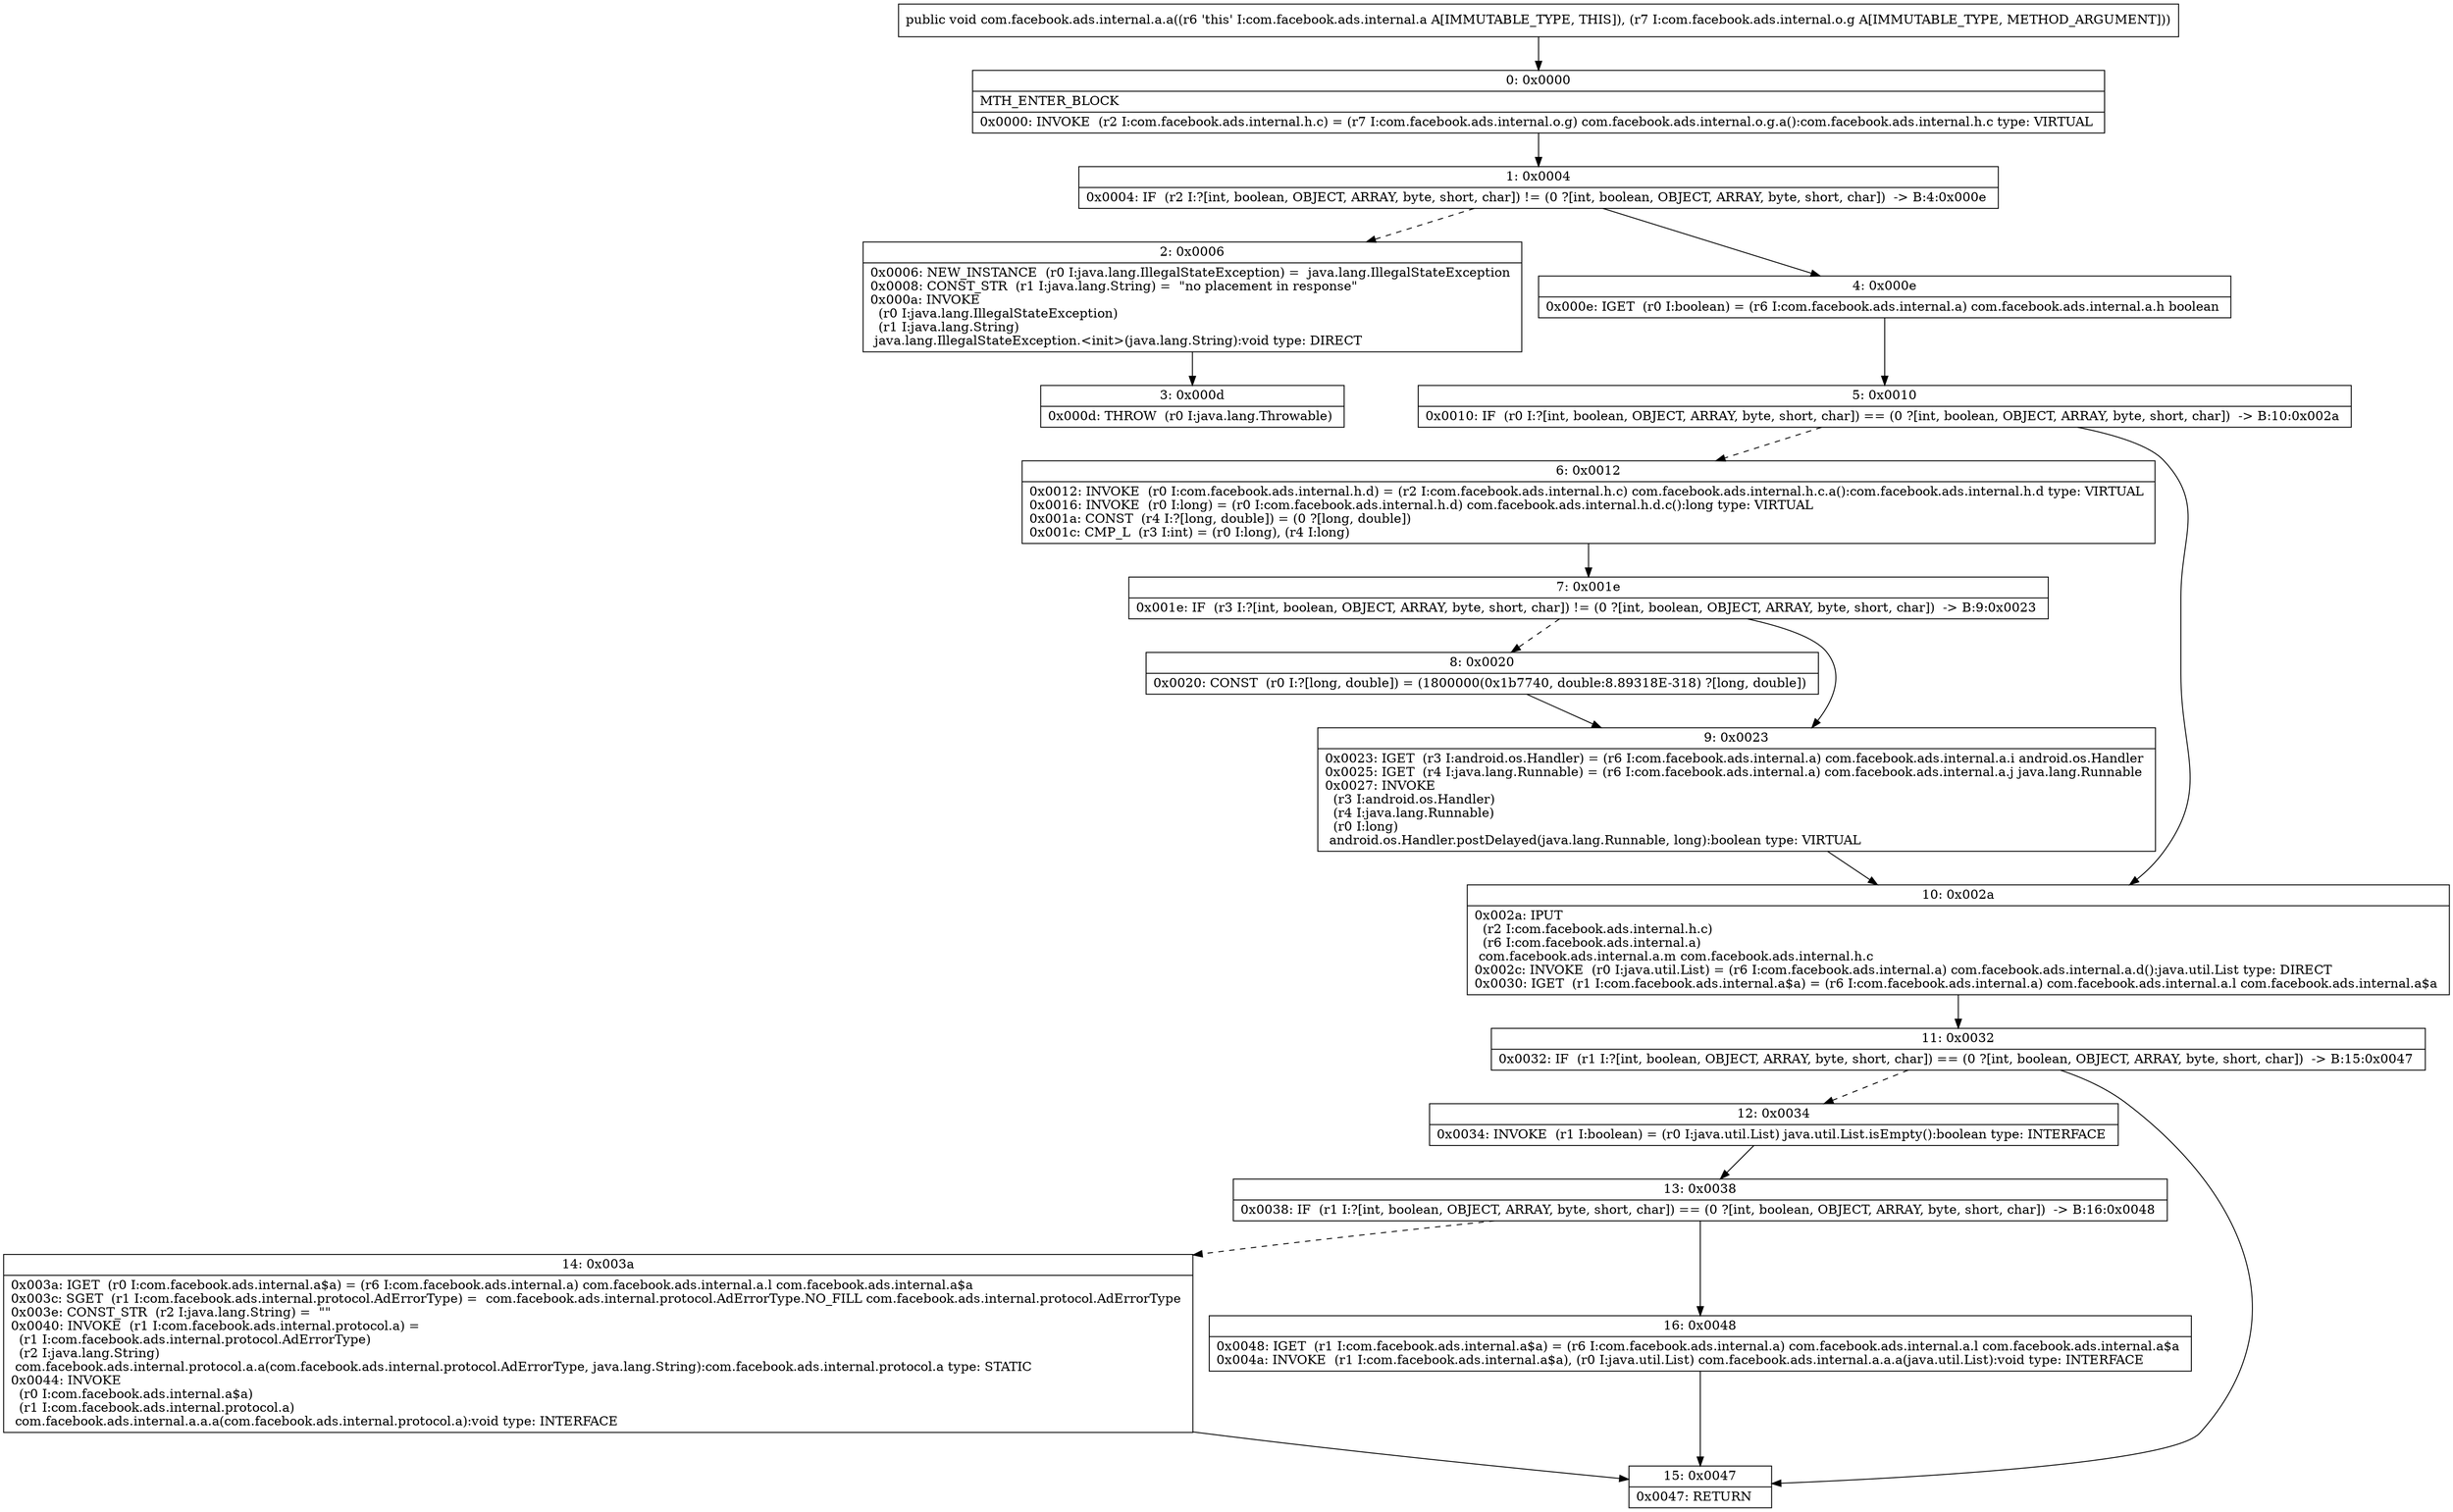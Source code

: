 digraph "CFG forcom.facebook.ads.internal.a.a(Lcom\/facebook\/ads\/internal\/o\/g;)V" {
Node_0 [shape=record,label="{0\:\ 0x0000|MTH_ENTER_BLOCK\l|0x0000: INVOKE  (r2 I:com.facebook.ads.internal.h.c) = (r7 I:com.facebook.ads.internal.o.g) com.facebook.ads.internal.o.g.a():com.facebook.ads.internal.h.c type: VIRTUAL \l}"];
Node_1 [shape=record,label="{1\:\ 0x0004|0x0004: IF  (r2 I:?[int, boolean, OBJECT, ARRAY, byte, short, char]) != (0 ?[int, boolean, OBJECT, ARRAY, byte, short, char])  \-\> B:4:0x000e \l}"];
Node_2 [shape=record,label="{2\:\ 0x0006|0x0006: NEW_INSTANCE  (r0 I:java.lang.IllegalStateException) =  java.lang.IllegalStateException \l0x0008: CONST_STR  (r1 I:java.lang.String) =  \"no placement in response\" \l0x000a: INVOKE  \l  (r0 I:java.lang.IllegalStateException)\l  (r1 I:java.lang.String)\l java.lang.IllegalStateException.\<init\>(java.lang.String):void type: DIRECT \l}"];
Node_3 [shape=record,label="{3\:\ 0x000d|0x000d: THROW  (r0 I:java.lang.Throwable) \l}"];
Node_4 [shape=record,label="{4\:\ 0x000e|0x000e: IGET  (r0 I:boolean) = (r6 I:com.facebook.ads.internal.a) com.facebook.ads.internal.a.h boolean \l}"];
Node_5 [shape=record,label="{5\:\ 0x0010|0x0010: IF  (r0 I:?[int, boolean, OBJECT, ARRAY, byte, short, char]) == (0 ?[int, boolean, OBJECT, ARRAY, byte, short, char])  \-\> B:10:0x002a \l}"];
Node_6 [shape=record,label="{6\:\ 0x0012|0x0012: INVOKE  (r0 I:com.facebook.ads.internal.h.d) = (r2 I:com.facebook.ads.internal.h.c) com.facebook.ads.internal.h.c.a():com.facebook.ads.internal.h.d type: VIRTUAL \l0x0016: INVOKE  (r0 I:long) = (r0 I:com.facebook.ads.internal.h.d) com.facebook.ads.internal.h.d.c():long type: VIRTUAL \l0x001a: CONST  (r4 I:?[long, double]) = (0 ?[long, double]) \l0x001c: CMP_L  (r3 I:int) = (r0 I:long), (r4 I:long) \l}"];
Node_7 [shape=record,label="{7\:\ 0x001e|0x001e: IF  (r3 I:?[int, boolean, OBJECT, ARRAY, byte, short, char]) != (0 ?[int, boolean, OBJECT, ARRAY, byte, short, char])  \-\> B:9:0x0023 \l}"];
Node_8 [shape=record,label="{8\:\ 0x0020|0x0020: CONST  (r0 I:?[long, double]) = (1800000(0x1b7740, double:8.89318E\-318) ?[long, double]) \l}"];
Node_9 [shape=record,label="{9\:\ 0x0023|0x0023: IGET  (r3 I:android.os.Handler) = (r6 I:com.facebook.ads.internal.a) com.facebook.ads.internal.a.i android.os.Handler \l0x0025: IGET  (r4 I:java.lang.Runnable) = (r6 I:com.facebook.ads.internal.a) com.facebook.ads.internal.a.j java.lang.Runnable \l0x0027: INVOKE  \l  (r3 I:android.os.Handler)\l  (r4 I:java.lang.Runnable)\l  (r0 I:long)\l android.os.Handler.postDelayed(java.lang.Runnable, long):boolean type: VIRTUAL \l}"];
Node_10 [shape=record,label="{10\:\ 0x002a|0x002a: IPUT  \l  (r2 I:com.facebook.ads.internal.h.c)\l  (r6 I:com.facebook.ads.internal.a)\l com.facebook.ads.internal.a.m com.facebook.ads.internal.h.c \l0x002c: INVOKE  (r0 I:java.util.List) = (r6 I:com.facebook.ads.internal.a) com.facebook.ads.internal.a.d():java.util.List type: DIRECT \l0x0030: IGET  (r1 I:com.facebook.ads.internal.a$a) = (r6 I:com.facebook.ads.internal.a) com.facebook.ads.internal.a.l com.facebook.ads.internal.a$a \l}"];
Node_11 [shape=record,label="{11\:\ 0x0032|0x0032: IF  (r1 I:?[int, boolean, OBJECT, ARRAY, byte, short, char]) == (0 ?[int, boolean, OBJECT, ARRAY, byte, short, char])  \-\> B:15:0x0047 \l}"];
Node_12 [shape=record,label="{12\:\ 0x0034|0x0034: INVOKE  (r1 I:boolean) = (r0 I:java.util.List) java.util.List.isEmpty():boolean type: INTERFACE \l}"];
Node_13 [shape=record,label="{13\:\ 0x0038|0x0038: IF  (r1 I:?[int, boolean, OBJECT, ARRAY, byte, short, char]) == (0 ?[int, boolean, OBJECT, ARRAY, byte, short, char])  \-\> B:16:0x0048 \l}"];
Node_14 [shape=record,label="{14\:\ 0x003a|0x003a: IGET  (r0 I:com.facebook.ads.internal.a$a) = (r6 I:com.facebook.ads.internal.a) com.facebook.ads.internal.a.l com.facebook.ads.internal.a$a \l0x003c: SGET  (r1 I:com.facebook.ads.internal.protocol.AdErrorType) =  com.facebook.ads.internal.protocol.AdErrorType.NO_FILL com.facebook.ads.internal.protocol.AdErrorType \l0x003e: CONST_STR  (r2 I:java.lang.String) =  \"\" \l0x0040: INVOKE  (r1 I:com.facebook.ads.internal.protocol.a) = \l  (r1 I:com.facebook.ads.internal.protocol.AdErrorType)\l  (r2 I:java.lang.String)\l com.facebook.ads.internal.protocol.a.a(com.facebook.ads.internal.protocol.AdErrorType, java.lang.String):com.facebook.ads.internal.protocol.a type: STATIC \l0x0044: INVOKE  \l  (r0 I:com.facebook.ads.internal.a$a)\l  (r1 I:com.facebook.ads.internal.protocol.a)\l com.facebook.ads.internal.a.a.a(com.facebook.ads.internal.protocol.a):void type: INTERFACE \l}"];
Node_15 [shape=record,label="{15\:\ 0x0047|0x0047: RETURN   \l}"];
Node_16 [shape=record,label="{16\:\ 0x0048|0x0048: IGET  (r1 I:com.facebook.ads.internal.a$a) = (r6 I:com.facebook.ads.internal.a) com.facebook.ads.internal.a.l com.facebook.ads.internal.a$a \l0x004a: INVOKE  (r1 I:com.facebook.ads.internal.a$a), (r0 I:java.util.List) com.facebook.ads.internal.a.a.a(java.util.List):void type: INTERFACE \l}"];
MethodNode[shape=record,label="{public void com.facebook.ads.internal.a.a((r6 'this' I:com.facebook.ads.internal.a A[IMMUTABLE_TYPE, THIS]), (r7 I:com.facebook.ads.internal.o.g A[IMMUTABLE_TYPE, METHOD_ARGUMENT])) }"];
MethodNode -> Node_0;
Node_0 -> Node_1;
Node_1 -> Node_2[style=dashed];
Node_1 -> Node_4;
Node_2 -> Node_3;
Node_4 -> Node_5;
Node_5 -> Node_6[style=dashed];
Node_5 -> Node_10;
Node_6 -> Node_7;
Node_7 -> Node_8[style=dashed];
Node_7 -> Node_9;
Node_8 -> Node_9;
Node_9 -> Node_10;
Node_10 -> Node_11;
Node_11 -> Node_12[style=dashed];
Node_11 -> Node_15;
Node_12 -> Node_13;
Node_13 -> Node_14[style=dashed];
Node_13 -> Node_16;
Node_14 -> Node_15;
Node_16 -> Node_15;
}

